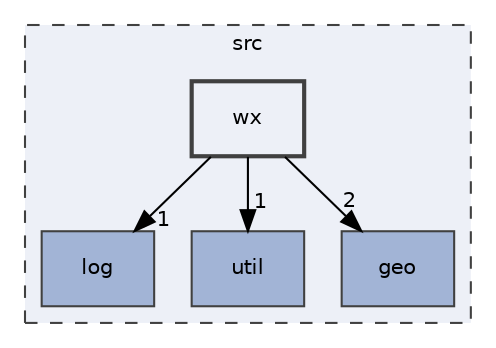 digraph "src/wx"
{
 // LATEX_PDF_SIZE
  edge [fontname="Helvetica",fontsize="10",labelfontname="Helvetica",labelfontsize="10"];
  node [fontname="Helvetica",fontsize="10",shape=record];
  compound=true
  subgraph clusterdir_68267d1309a1af8e8297ef4c3efbcdba {
    graph [ bgcolor="#edf0f7", pencolor="grey25", style="filled,dashed,", label="src", fontname="Helvetica", fontsize="10", URL="dir_68267d1309a1af8e8297ef4c3efbcdba.html"]
  dir_2241064965c8d9ca993f08b926076f7d [shape=box, label="log", style="filled,", fillcolor="#a2b4d6", color="grey25", URL="dir_2241064965c8d9ca993f08b926076f7d.html"];
  dir_b7878ad5ecbf2506f4125b9d34c97e45 [shape=box, label="util", style="filled,", fillcolor="#a2b4d6", color="grey25", URL="dir_b7878ad5ecbf2506f4125b9d34c97e45.html"];
  dir_b919d449df95dbe7854299847587d1c3 [shape=box, label="geo", style="filled,", fillcolor="#a2b4d6", color="grey25", URL="dir_b919d449df95dbe7854299847587d1c3.html"];
  dir_95ab67527b0b256dfffd5d6511b2e78f [shape=box, label="wx", style="filled,bold,", fillcolor="#edf0f7", color="grey25", URL="dir_95ab67527b0b256dfffd5d6511b2e78f.html"];
  }
  dir_95ab67527b0b256dfffd5d6511b2e78f->dir_2241064965c8d9ca993f08b926076f7d [headlabel="1", labeldistance=1.5 headhref="dir_000008_000004.html"];
  dir_95ab67527b0b256dfffd5d6511b2e78f->dir_b7878ad5ecbf2506f4125b9d34c97e45 [headlabel="1", labeldistance=1.5 headhref="dir_000008_000007.html"];
  dir_95ab67527b0b256dfffd5d6511b2e78f->dir_b919d449df95dbe7854299847587d1c3 [headlabel="2", labeldistance=1.5 headhref="dir_000008_000001.html"];
}
